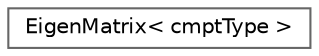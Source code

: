 digraph "Graphical Class Hierarchy"
{
 // LATEX_PDF_SIZE
  bgcolor="transparent";
  edge [fontname=Helvetica,fontsize=10,labelfontname=Helvetica,labelfontsize=10];
  node [fontname=Helvetica,fontsize=10,shape=box,height=0.2,width=0.4];
  rankdir="LR";
  Node0 [id="Node000000",label="EigenMatrix\< cmptType \>",height=0.2,width=0.4,color="grey40", fillcolor="white", style="filled",URL="$classFoam_1_1EigenMatrix.html",tooltip="EigenMatrix (i.e. eigendecomposition or spectral decomposition) decomposes a diagonalisable nonsymmet..."];
}

